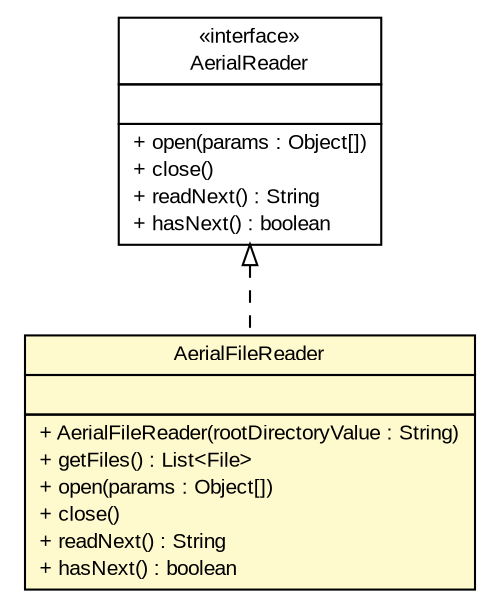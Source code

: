 #!/usr/local/bin/dot
#
# Class diagram 
# Generated by UMLGraph version R5_6 (http://www.umlgraph.org/)
#

digraph G {
	edge [fontname="arial",fontsize=10,labelfontname="arial",labelfontsize=10];
	node [fontname="arial",fontsize=10,shape=plaintext];
	nodesep=0.25;
	ranksep=0.5;
	// com.github.mkolisnyk.aerial.AerialReader
	c836 [label=<<table title="com.github.mkolisnyk.aerial.AerialReader" border="0" cellborder="1" cellspacing="0" cellpadding="2" port="p" href="../AerialReader.html">
		<tr><td><table border="0" cellspacing="0" cellpadding="1">
<tr><td align="center" balign="center"> &#171;interface&#187; </td></tr>
<tr><td align="center" balign="center"> AerialReader </td></tr>
		</table></td></tr>
		<tr><td><table border="0" cellspacing="0" cellpadding="1">
<tr><td align="left" balign="left">  </td></tr>
		</table></td></tr>
		<tr><td><table border="0" cellspacing="0" cellpadding="1">
<tr><td align="left" balign="left"> + open(params : Object[]) </td></tr>
<tr><td align="left" balign="left"> + close() </td></tr>
<tr><td align="left" balign="left"> + readNext() : String </td></tr>
<tr><td align="left" balign="left"> + hasNext() : boolean </td></tr>
		</table></td></tr>
		</table>>, URL="../AerialReader.html", fontname="arial", fontcolor="black", fontsize=10.0];
	// com.github.mkolisnyk.aerial.readers.AerialFileReader
	c874 [label=<<table title="com.github.mkolisnyk.aerial.readers.AerialFileReader" border="0" cellborder="1" cellspacing="0" cellpadding="2" port="p" bgcolor="lemonChiffon" href="./AerialFileReader.html">
		<tr><td><table border="0" cellspacing="0" cellpadding="1">
<tr><td align="center" balign="center"> AerialFileReader </td></tr>
		</table></td></tr>
		<tr><td><table border="0" cellspacing="0" cellpadding="1">
<tr><td align="left" balign="left">  </td></tr>
		</table></td></tr>
		<tr><td><table border="0" cellspacing="0" cellpadding="1">
<tr><td align="left" balign="left"> + AerialFileReader(rootDirectoryValue : String) </td></tr>
<tr><td align="left" balign="left"> + getFiles() : List&lt;File&gt; </td></tr>
<tr><td align="left" balign="left"> + open(params : Object[]) </td></tr>
<tr><td align="left" balign="left"> + close() </td></tr>
<tr><td align="left" balign="left"> + readNext() : String </td></tr>
<tr><td align="left" balign="left"> + hasNext() : boolean </td></tr>
		</table></td></tr>
		</table>>, URL="./AerialFileReader.html", fontname="arial", fontcolor="black", fontsize=10.0];
	//com.github.mkolisnyk.aerial.readers.AerialFileReader implements com.github.mkolisnyk.aerial.AerialReader
	c836:p -> c874:p [dir=back,arrowtail=empty,style=dashed];
}

